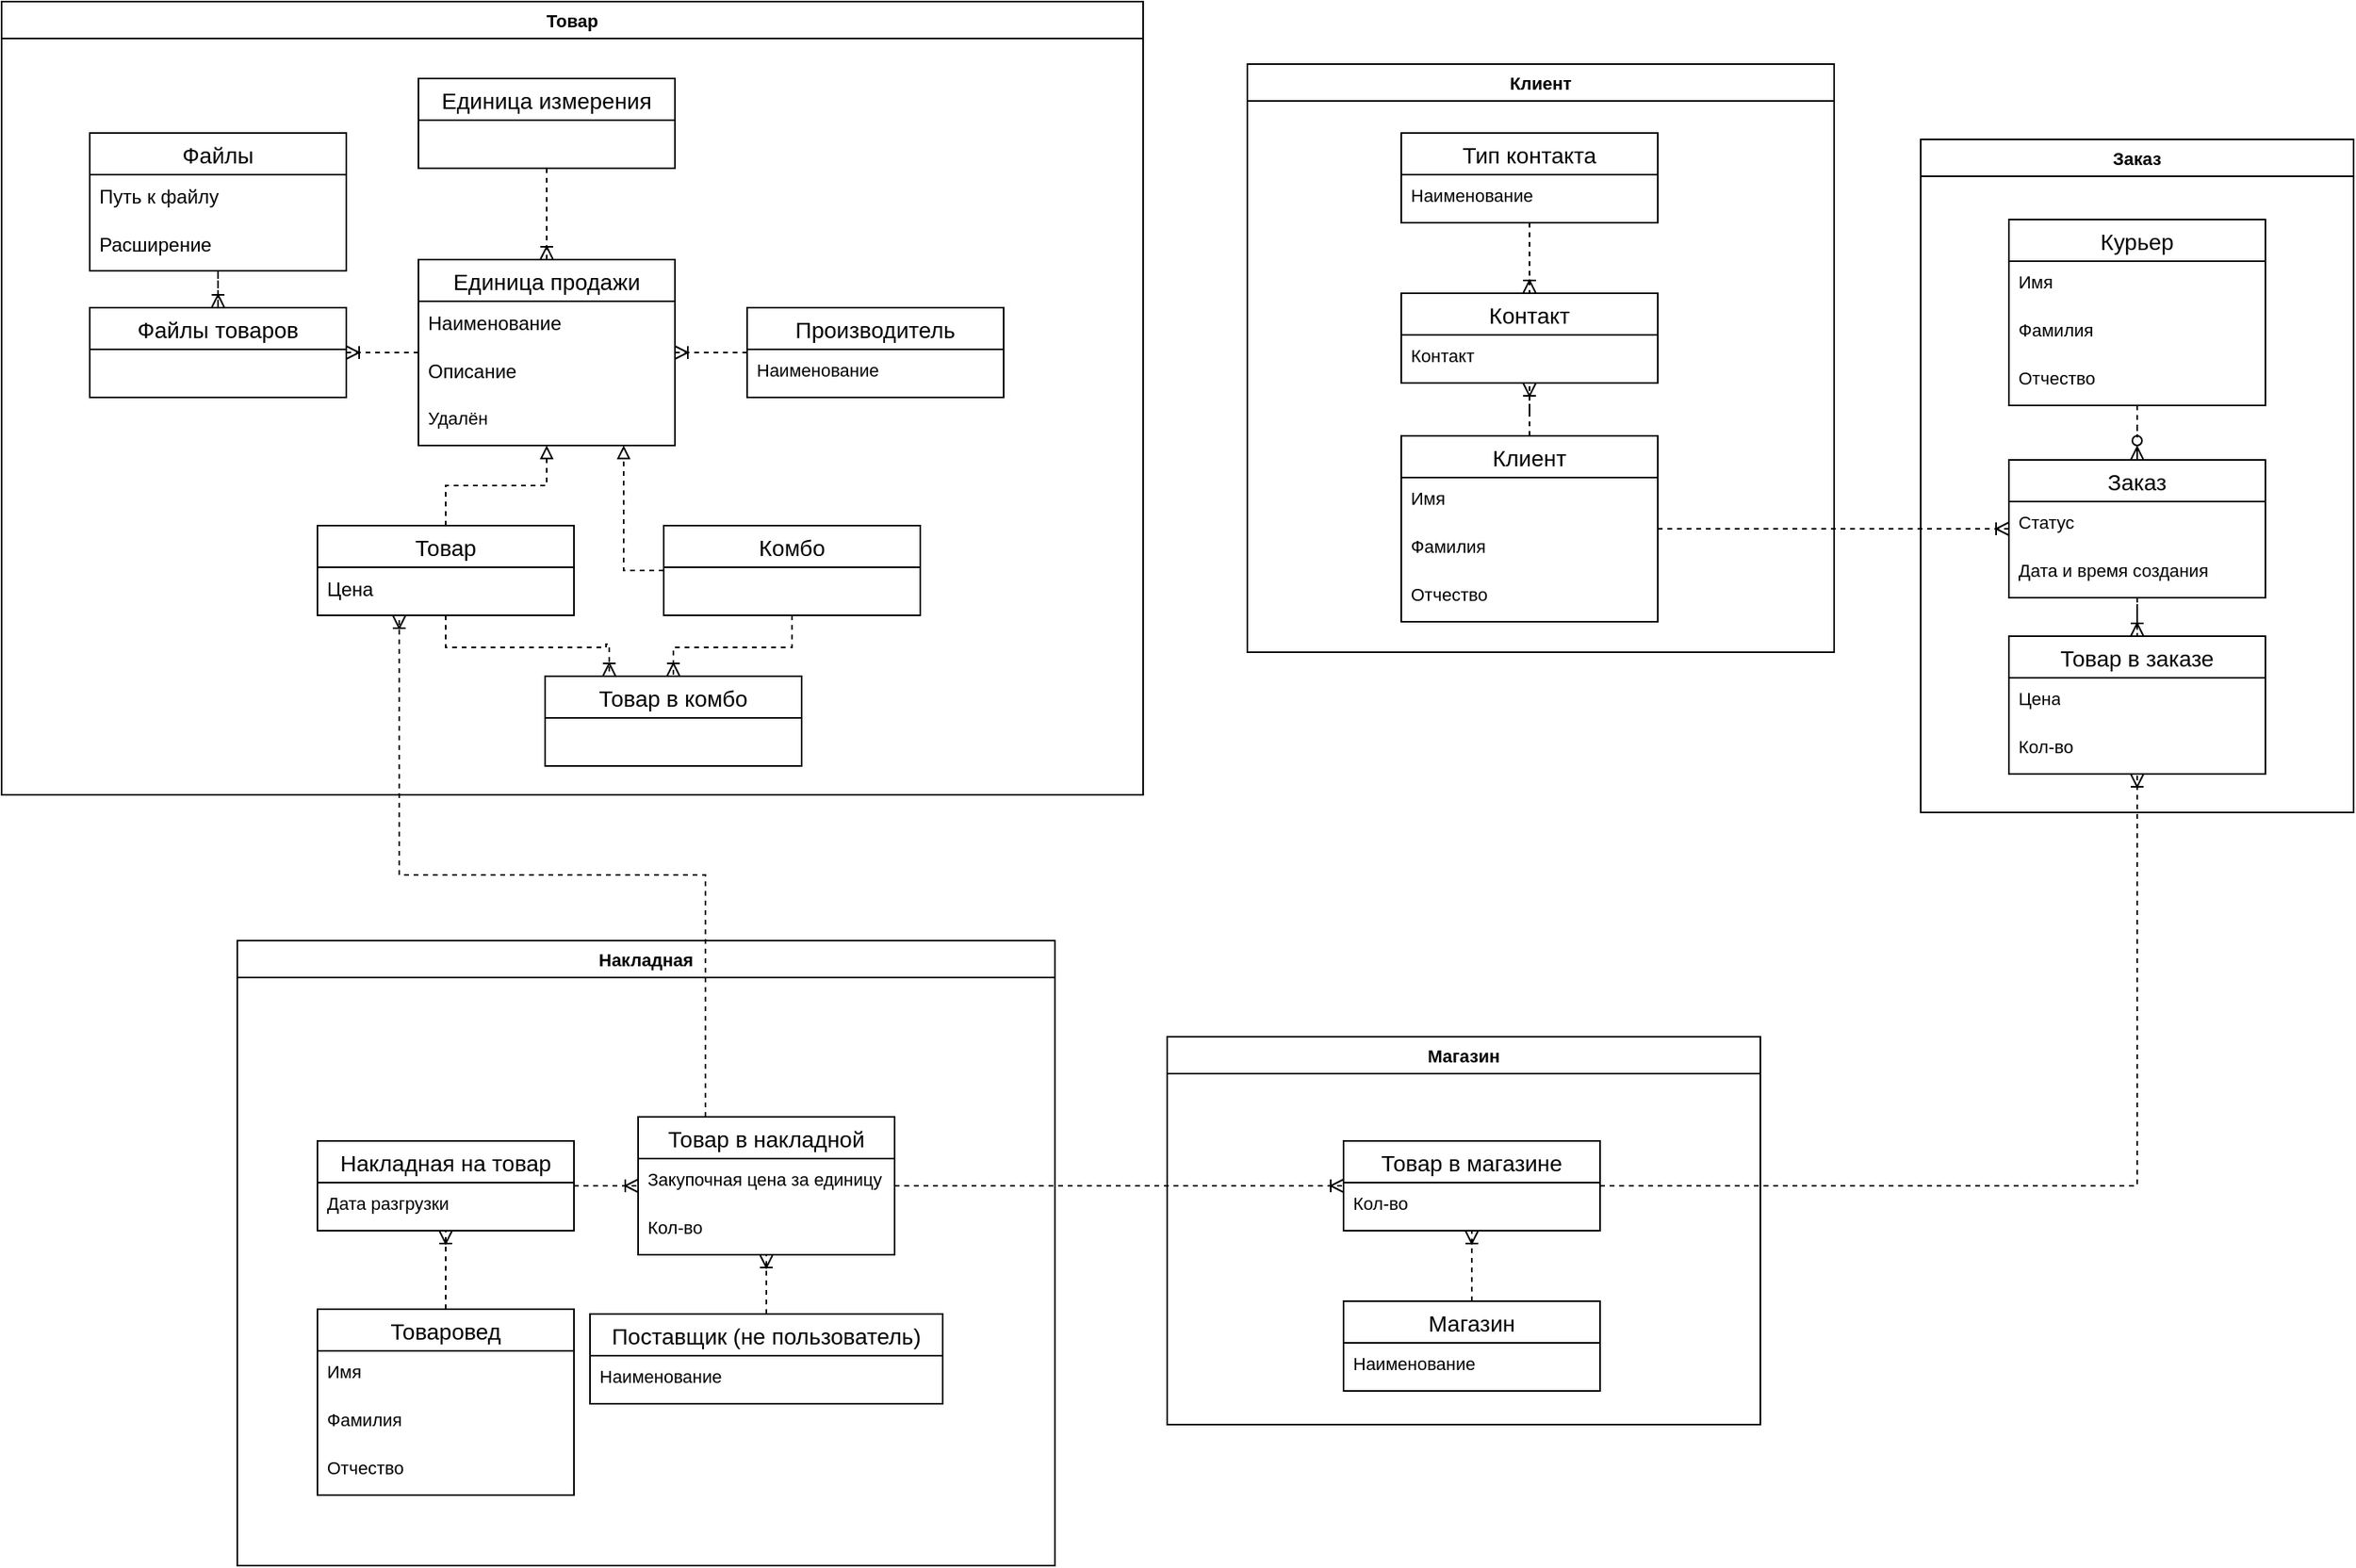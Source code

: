 <mxfile version="24.6.4" type="github">
  <diagram name="Страница — 1" id="W9IkOPkcE-70tv02vc99">
    <mxGraphModel dx="2417" dy="2179" grid="0" gridSize="10" guides="1" tooltips="1" connect="1" arrows="1" fold="1" page="1" pageScale="1" pageWidth="827" pageHeight="1169" math="0" shadow="0">
      <root>
        <mxCell id="0" />
        <mxCell id="1" parent="0" />
        <mxCell id="TIuWhn0yAi8Gs-Zh3u9J-43" style="edgeStyle=orthogonalEdgeStyle;shape=connector;rounded=0;orthogonalLoop=1;jettySize=auto;html=1;dashed=1;strokeColor=default;align=center;verticalAlign=middle;fontFamily=Helvetica;fontSize=11;fontColor=default;labelBackgroundColor=default;endArrow=ERoneToMany;endFill=0;" edge="1" parent="1" source="TIuWhn0yAi8Gs-Zh3u9J-69" target="TIuWhn0yAi8Gs-Zh3u9J-39">
          <mxGeometry relative="1" as="geometry" />
        </mxCell>
        <mxCell id="TIuWhn0yAi8Gs-Zh3u9J-45" style="edgeStyle=orthogonalEdgeStyle;shape=connector;rounded=0;orthogonalLoop=1;jettySize=auto;html=1;dashed=1;strokeColor=default;align=center;verticalAlign=middle;fontFamily=Helvetica;fontSize=11;fontColor=default;labelBackgroundColor=default;endArrow=ERoneToMany;endFill=0;" edge="1" parent="1" source="TIuWhn0yAi8Gs-Zh3u9J-31" target="TIuWhn0yAi8Gs-Zh3u9J-35">
          <mxGeometry relative="1" as="geometry" />
        </mxCell>
        <mxCell id="TIuWhn0yAi8Gs-Zh3u9J-95" style="edgeStyle=orthogonalEdgeStyle;shape=connector;rounded=0;orthogonalLoop=1;jettySize=auto;html=1;dashed=1;strokeColor=default;align=center;verticalAlign=middle;fontFamily=Helvetica;fontSize=11;fontColor=default;labelBackgroundColor=default;endArrow=ERoneToMany;endFill=0;" edge="1" parent="1" source="TIuWhn0yAi8Gs-Zh3u9J-88" target="TIuWhn0yAi8Gs-Zh3u9J-69">
          <mxGeometry relative="1" as="geometry">
            <Array as="points">
              <mxPoint x="510" y="733" />
              <mxPoint x="510" y="733" />
            </Array>
          </mxGeometry>
        </mxCell>
        <mxCell id="TIuWhn0yAi8Gs-Zh3u9J-137" value="Накладная" style="swimlane;whiteSpace=wrap;html=1;fontFamily=Helvetica;fontSize=11;fontColor=default;labelBackgroundColor=default;" vertex="1" parent="1">
          <mxGeometry x="-220" y="580" width="510" height="390" as="geometry" />
        </mxCell>
        <mxCell id="TIuWhn0yAi8Gs-Zh3u9J-94" style="edgeStyle=orthogonalEdgeStyle;shape=connector;rounded=0;orthogonalLoop=1;jettySize=auto;html=1;dashed=1;strokeColor=default;align=center;verticalAlign=middle;fontFamily=Helvetica;fontSize=11;fontColor=default;labelBackgroundColor=default;endArrow=ERoneToMany;endFill=0;" edge="1" parent="TIuWhn0yAi8Gs-Zh3u9J-137" source="TIuWhn0yAi8Gs-Zh3u9J-83" target="TIuWhn0yAi8Gs-Zh3u9J-88">
          <mxGeometry relative="1" as="geometry" />
        </mxCell>
        <mxCell id="TIuWhn0yAi8Gs-Zh3u9J-83" value="Накладная на товар" style="swimlane;fontStyle=0;childLayout=stackLayout;horizontal=1;startSize=26;horizontalStack=0;resizeParent=1;resizeParentMax=0;resizeLast=0;collapsible=1;marginBottom=0;align=center;fontSize=14;fontFamily=Helvetica;fontColor=default;labelBackgroundColor=default;" vertex="1" parent="TIuWhn0yAi8Gs-Zh3u9J-137">
          <mxGeometry x="50" y="125" width="160" height="56" as="geometry" />
        </mxCell>
        <mxCell id="TIuWhn0yAi8Gs-Zh3u9J-87" value="Дата разгрузки" style="text;strokeColor=none;fillColor=none;spacingLeft=4;spacingRight=4;overflow=hidden;rotatable=0;points=[[0,0.5],[1,0.5]];portConstraint=eastwest;fontSize=11;whiteSpace=wrap;html=1;fontFamily=Helvetica;fontColor=default;labelBackgroundColor=default;" vertex="1" parent="TIuWhn0yAi8Gs-Zh3u9J-83">
          <mxGeometry y="26" width="160" height="30" as="geometry" />
        </mxCell>
        <mxCell id="TIuWhn0yAi8Gs-Zh3u9J-88" value="Товар в накладной" style="swimlane;fontStyle=0;childLayout=stackLayout;horizontal=1;startSize=26;horizontalStack=0;resizeParent=1;resizeParentMax=0;resizeLast=0;collapsible=1;marginBottom=0;align=center;fontSize=14;fontFamily=Helvetica;fontColor=default;labelBackgroundColor=default;" vertex="1" parent="TIuWhn0yAi8Gs-Zh3u9J-137">
          <mxGeometry x="250" y="110" width="160" height="86" as="geometry" />
        </mxCell>
        <mxCell id="TIuWhn0yAi8Gs-Zh3u9J-93" value="Закупочная цена за единицу" style="text;strokeColor=none;fillColor=none;spacingLeft=4;spacingRight=4;overflow=hidden;rotatable=0;points=[[0,0.5],[1,0.5]];portConstraint=eastwest;fontSize=11;whiteSpace=wrap;html=1;fontFamily=Helvetica;fontColor=default;labelBackgroundColor=default;" vertex="1" parent="TIuWhn0yAi8Gs-Zh3u9J-88">
          <mxGeometry y="26" width="160" height="30" as="geometry" />
        </mxCell>
        <mxCell id="TIuWhn0yAi8Gs-Zh3u9J-92" value="Кол-во" style="text;strokeColor=none;fillColor=none;spacingLeft=4;spacingRight=4;overflow=hidden;rotatable=0;points=[[0,0.5],[1,0.5]];portConstraint=eastwest;fontSize=11;whiteSpace=wrap;html=1;fontFamily=Helvetica;fontColor=default;labelBackgroundColor=default;" vertex="1" parent="TIuWhn0yAi8Gs-Zh3u9J-88">
          <mxGeometry y="56" width="160" height="30" as="geometry" />
        </mxCell>
        <mxCell id="TIuWhn0yAi8Gs-Zh3u9J-101" style="edgeStyle=orthogonalEdgeStyle;shape=connector;rounded=0;orthogonalLoop=1;jettySize=auto;html=1;dashed=1;strokeColor=default;align=center;verticalAlign=middle;fontFamily=Helvetica;fontSize=11;fontColor=default;labelBackgroundColor=default;endArrow=ERoneToMany;endFill=0;" edge="1" parent="TIuWhn0yAi8Gs-Zh3u9J-137" source="TIuWhn0yAi8Gs-Zh3u9J-97" target="TIuWhn0yAi8Gs-Zh3u9J-88">
          <mxGeometry relative="1" as="geometry" />
        </mxCell>
        <mxCell id="TIuWhn0yAi8Gs-Zh3u9J-97" value="Поставщик (не пользователь)" style="swimlane;fontStyle=0;childLayout=stackLayout;horizontal=1;startSize=26;horizontalStack=0;resizeParent=1;resizeParentMax=0;resizeLast=0;collapsible=1;marginBottom=0;align=center;fontSize=14;fontFamily=Helvetica;fontColor=default;labelBackgroundColor=default;" vertex="1" parent="TIuWhn0yAi8Gs-Zh3u9J-137">
          <mxGeometry x="220" y="233" width="220" height="56" as="geometry" />
        </mxCell>
        <mxCell id="TIuWhn0yAi8Gs-Zh3u9J-102" value="Наименование" style="text;strokeColor=none;fillColor=none;spacingLeft=4;spacingRight=4;overflow=hidden;rotatable=0;points=[[0,0.5],[1,0.5]];portConstraint=eastwest;fontSize=11;whiteSpace=wrap;html=1;fontFamily=Helvetica;fontColor=default;labelBackgroundColor=default;" vertex="1" parent="TIuWhn0yAi8Gs-Zh3u9J-97">
          <mxGeometry y="26" width="220" height="30" as="geometry" />
        </mxCell>
        <mxCell id="TIuWhn0yAi8Gs-Zh3u9J-108" style="edgeStyle=orthogonalEdgeStyle;shape=connector;rounded=0;orthogonalLoop=1;jettySize=auto;html=1;dashed=1;strokeColor=default;align=center;verticalAlign=middle;fontFamily=Helvetica;fontSize=11;fontColor=default;labelBackgroundColor=default;endArrow=ERoneToMany;endFill=0;" edge="1" parent="TIuWhn0yAi8Gs-Zh3u9J-137" source="TIuWhn0yAi8Gs-Zh3u9J-103" target="TIuWhn0yAi8Gs-Zh3u9J-83">
          <mxGeometry relative="1" as="geometry" />
        </mxCell>
        <mxCell id="TIuWhn0yAi8Gs-Zh3u9J-103" value="Товаровед" style="swimlane;fontStyle=0;childLayout=stackLayout;horizontal=1;startSize=26;horizontalStack=0;resizeParent=1;resizeParentMax=0;resizeLast=0;collapsible=1;marginBottom=0;align=center;fontSize=14;fontFamily=Helvetica;fontColor=default;labelBackgroundColor=default;" vertex="1" parent="TIuWhn0yAi8Gs-Zh3u9J-137">
          <mxGeometry x="50" y="230" width="160" height="116" as="geometry" />
        </mxCell>
        <mxCell id="TIuWhn0yAi8Gs-Zh3u9J-120" value="Имя" style="text;strokeColor=none;fillColor=none;spacingLeft=4;spacingRight=4;overflow=hidden;rotatable=0;points=[[0,0.5],[1,0.5]];portConstraint=eastwest;fontSize=11;whiteSpace=wrap;html=1;fontFamily=Helvetica;fontColor=default;labelBackgroundColor=default;" vertex="1" parent="TIuWhn0yAi8Gs-Zh3u9J-103">
          <mxGeometry y="26" width="160" height="30" as="geometry" />
        </mxCell>
        <mxCell id="TIuWhn0yAi8Gs-Zh3u9J-121" value="Фамилия" style="text;strokeColor=none;fillColor=none;spacingLeft=4;spacingRight=4;overflow=hidden;rotatable=0;points=[[0,0.5],[1,0.5]];portConstraint=eastwest;fontSize=11;whiteSpace=wrap;html=1;fontFamily=Helvetica;fontColor=default;labelBackgroundColor=default;" vertex="1" parent="TIuWhn0yAi8Gs-Zh3u9J-103">
          <mxGeometry y="56" width="160" height="30" as="geometry" />
        </mxCell>
        <mxCell id="TIuWhn0yAi8Gs-Zh3u9J-122" value="Отчество" style="text;strokeColor=none;fillColor=none;spacingLeft=4;spacingRight=4;overflow=hidden;rotatable=0;points=[[0,0.5],[1,0.5]];portConstraint=eastwest;fontSize=11;whiteSpace=wrap;html=1;fontFamily=Helvetica;fontColor=default;labelBackgroundColor=default;" vertex="1" parent="TIuWhn0yAi8Gs-Zh3u9J-103">
          <mxGeometry y="86" width="160" height="30" as="geometry" />
        </mxCell>
        <mxCell id="TIuWhn0yAi8Gs-Zh3u9J-138" value="Товар" style="swimlane;whiteSpace=wrap;html=1;fontFamily=Helvetica;fontSize=11;fontColor=default;labelBackgroundColor=default;" vertex="1" parent="1">
          <mxGeometry x="-367" y="-6" width="712" height="495" as="geometry" />
        </mxCell>
        <mxCell id="TIuWhn0yAi8Gs-Zh3u9J-19" style="edgeStyle=orthogonalEdgeStyle;shape=connector;rounded=0;orthogonalLoop=1;jettySize=auto;html=1;dashed=1;strokeColor=default;align=center;verticalAlign=middle;fontFamily=Helvetica;fontSize=11;fontColor=default;labelBackgroundColor=default;endArrow=ERoneToMany;endFill=0;" edge="1" parent="TIuWhn0yAi8Gs-Zh3u9J-138" source="TIuWhn0yAi8Gs-Zh3u9J-1" target="TIuWhn0yAi8Gs-Zh3u9J-13">
          <mxGeometry relative="1" as="geometry" />
        </mxCell>
        <mxCell id="TIuWhn0yAi8Gs-Zh3u9J-1" value="Единица продажи" style="swimlane;fontStyle=0;childLayout=stackLayout;horizontal=1;startSize=26;horizontalStack=0;resizeParent=1;resizeParentMax=0;resizeLast=0;collapsible=1;marginBottom=0;align=center;fontSize=14;" vertex="1" parent="TIuWhn0yAi8Gs-Zh3u9J-138">
          <mxGeometry x="260" y="161" width="160" height="116" as="geometry" />
        </mxCell>
        <mxCell id="TIuWhn0yAi8Gs-Zh3u9J-5" value="Наименование" style="text;strokeColor=none;fillColor=none;spacingLeft=4;spacingRight=4;overflow=hidden;rotatable=0;points=[[0,0.5],[1,0.5]];portConstraint=eastwest;fontSize=12;whiteSpace=wrap;html=1;" vertex="1" parent="TIuWhn0yAi8Gs-Zh3u9J-1">
          <mxGeometry y="26" width="160" height="30" as="geometry" />
        </mxCell>
        <mxCell id="TIuWhn0yAi8Gs-Zh3u9J-6" value="Описание" style="text;strokeColor=none;fillColor=none;spacingLeft=4;spacingRight=4;overflow=hidden;rotatable=0;points=[[0,0.5],[1,0.5]];portConstraint=eastwest;fontSize=12;whiteSpace=wrap;html=1;" vertex="1" parent="TIuWhn0yAi8Gs-Zh3u9J-1">
          <mxGeometry y="56" width="160" height="30" as="geometry" />
        </mxCell>
        <mxCell id="TIuWhn0yAi8Gs-Zh3u9J-20" value="Удалён" style="text;strokeColor=none;fillColor=none;spacingLeft=4;spacingRight=4;overflow=hidden;rotatable=0;points=[[0,0.5],[1,0.5]];portConstraint=eastwest;fontSize=11;whiteSpace=wrap;html=1;fontFamily=Helvetica;fontColor=default;labelBackgroundColor=default;" vertex="1" parent="TIuWhn0yAi8Gs-Zh3u9J-1">
          <mxGeometry y="86" width="160" height="30" as="geometry" />
        </mxCell>
        <mxCell id="TIuWhn0yAi8Gs-Zh3u9J-18" style="edgeStyle=orthogonalEdgeStyle;rounded=0;orthogonalLoop=1;jettySize=auto;html=1;endArrow=ERoneToMany;endFill=0;dashed=1;" edge="1" parent="TIuWhn0yAi8Gs-Zh3u9J-138" source="TIuWhn0yAi8Gs-Zh3u9J-8" target="TIuWhn0yAi8Gs-Zh3u9J-13">
          <mxGeometry relative="1" as="geometry" />
        </mxCell>
        <mxCell id="TIuWhn0yAi8Gs-Zh3u9J-8" value="Файлы" style="swimlane;fontStyle=0;childLayout=stackLayout;horizontal=1;startSize=26;horizontalStack=0;resizeParent=1;resizeParentMax=0;resizeLast=0;collapsible=1;marginBottom=0;align=center;fontSize=14;" vertex="1" parent="TIuWhn0yAi8Gs-Zh3u9J-138">
          <mxGeometry x="55" y="82" width="160" height="86" as="geometry" />
        </mxCell>
        <mxCell id="TIuWhn0yAi8Gs-Zh3u9J-12" value="Путь к файлу" style="text;strokeColor=none;fillColor=none;spacingLeft=4;spacingRight=4;overflow=hidden;rotatable=0;points=[[0,0.5],[1,0.5]];portConstraint=eastwest;fontSize=12;whiteSpace=wrap;html=1;" vertex="1" parent="TIuWhn0yAi8Gs-Zh3u9J-8">
          <mxGeometry y="26" width="160" height="30" as="geometry" />
        </mxCell>
        <mxCell id="TIuWhn0yAi8Gs-Zh3u9J-17" value="Расширение" style="text;strokeColor=none;fillColor=none;spacingLeft=4;spacingRight=4;overflow=hidden;rotatable=0;points=[[0,0.5],[1,0.5]];portConstraint=eastwest;fontSize=12;whiteSpace=wrap;html=1;" vertex="1" parent="TIuWhn0yAi8Gs-Zh3u9J-8">
          <mxGeometry y="56" width="160" height="30" as="geometry" />
        </mxCell>
        <mxCell id="TIuWhn0yAi8Gs-Zh3u9J-13" value="Файлы товаров" style="swimlane;fontStyle=0;childLayout=stackLayout;horizontal=1;startSize=26;horizontalStack=0;resizeParent=1;resizeParentMax=0;resizeLast=0;collapsible=1;marginBottom=0;align=center;fontSize=14;" vertex="1" parent="TIuWhn0yAi8Gs-Zh3u9J-138">
          <mxGeometry x="55" y="191" width="160" height="56" as="geometry" />
        </mxCell>
        <mxCell id="TIuWhn0yAi8Gs-Zh3u9J-170" style="edgeStyle=orthogonalEdgeStyle;shape=connector;rounded=0;orthogonalLoop=1;jettySize=auto;html=1;dashed=1;strokeColor=default;align=center;verticalAlign=middle;fontFamily=Helvetica;fontSize=11;fontColor=default;labelBackgroundColor=default;endArrow=ERoneToMany;endFill=0;" edge="1" parent="TIuWhn0yAi8Gs-Zh3u9J-138" source="TIuWhn0yAi8Gs-Zh3u9J-21" target="TIuWhn0yAi8Gs-Zh3u9J-1">
          <mxGeometry relative="1" as="geometry" />
        </mxCell>
        <mxCell id="TIuWhn0yAi8Gs-Zh3u9J-21" value="Производитель" style="swimlane;fontStyle=0;childLayout=stackLayout;horizontal=1;startSize=26;horizontalStack=0;resizeParent=1;resizeParentMax=0;resizeLast=0;collapsible=1;marginBottom=0;align=center;fontSize=14;fontFamily=Helvetica;fontColor=default;labelBackgroundColor=default;" vertex="1" parent="TIuWhn0yAi8Gs-Zh3u9J-138">
          <mxGeometry x="465" y="191" width="160" height="56" as="geometry" />
        </mxCell>
        <mxCell id="TIuWhn0yAi8Gs-Zh3u9J-26" value="Наименование" style="text;strokeColor=none;fillColor=none;spacingLeft=4;spacingRight=4;overflow=hidden;rotatable=0;points=[[0,0.5],[1,0.5]];portConstraint=eastwest;fontSize=11;whiteSpace=wrap;html=1;fontFamily=Helvetica;fontColor=default;labelBackgroundColor=default;" vertex="1" parent="TIuWhn0yAi8Gs-Zh3u9J-21">
          <mxGeometry y="26" width="160" height="30" as="geometry" />
        </mxCell>
        <mxCell id="TIuWhn0yAi8Gs-Zh3u9J-148" style="edgeStyle=orthogonalEdgeStyle;shape=connector;rounded=0;orthogonalLoop=1;jettySize=auto;html=1;dashed=1;strokeColor=default;align=center;verticalAlign=middle;fontFamily=Helvetica;fontSize=11;fontColor=default;labelBackgroundColor=default;endArrow=ERoneToMany;endFill=0;" edge="1" parent="TIuWhn0yAi8Gs-Zh3u9J-138" source="TIuWhn0yAi8Gs-Zh3u9J-144" target="TIuWhn0yAi8Gs-Zh3u9J-1">
          <mxGeometry relative="1" as="geometry" />
        </mxCell>
        <mxCell id="TIuWhn0yAi8Gs-Zh3u9J-144" value="Единица измерения" style="swimlane;fontStyle=0;childLayout=stackLayout;horizontal=1;startSize=26;horizontalStack=0;resizeParent=1;resizeParentMax=0;resizeLast=0;collapsible=1;marginBottom=0;align=center;fontSize=14;fontFamily=Helvetica;fontColor=default;labelBackgroundColor=default;" vertex="1" parent="TIuWhn0yAi8Gs-Zh3u9J-138">
          <mxGeometry x="260" y="48" width="160" height="56" as="geometry" />
        </mxCell>
        <mxCell id="TIuWhn0yAi8Gs-Zh3u9J-164" style="edgeStyle=orthogonalEdgeStyle;shape=connector;rounded=0;orthogonalLoop=1;jettySize=auto;html=1;dashed=1;strokeColor=default;align=center;verticalAlign=middle;fontFamily=Helvetica;fontSize=11;fontColor=default;labelBackgroundColor=default;endArrow=block;endFill=0;" edge="1" parent="TIuWhn0yAi8Gs-Zh3u9J-138" source="TIuWhn0yAi8Gs-Zh3u9J-150" target="TIuWhn0yAi8Gs-Zh3u9J-1">
          <mxGeometry relative="1" as="geometry">
            <Array as="points">
              <mxPoint x="538" y="355" />
              <mxPoint x="388" y="355" />
            </Array>
          </mxGeometry>
        </mxCell>
        <mxCell id="TIuWhn0yAi8Gs-Zh3u9J-173" style="edgeStyle=orthogonalEdgeStyle;shape=connector;rounded=0;orthogonalLoop=1;jettySize=auto;html=1;dashed=1;strokeColor=default;align=center;verticalAlign=middle;fontFamily=Helvetica;fontSize=11;fontColor=default;labelBackgroundColor=default;endArrow=ERoneToMany;endFill=0;" edge="1" parent="TIuWhn0yAi8Gs-Zh3u9J-138" source="TIuWhn0yAi8Gs-Zh3u9J-150" target="TIuWhn0yAi8Gs-Zh3u9J-166">
          <mxGeometry relative="1" as="geometry" />
        </mxCell>
        <mxCell id="TIuWhn0yAi8Gs-Zh3u9J-150" value="Комбо" style="swimlane;fontStyle=0;childLayout=stackLayout;horizontal=1;startSize=26;horizontalStack=0;resizeParent=1;resizeParentMax=0;resizeLast=0;collapsible=1;marginBottom=0;align=center;fontSize=14;fontFamily=Helvetica;fontColor=default;labelBackgroundColor=default;" vertex="1" parent="TIuWhn0yAi8Gs-Zh3u9J-138">
          <mxGeometry x="413" y="327" width="160" height="56" as="geometry" />
        </mxCell>
        <mxCell id="TIuWhn0yAi8Gs-Zh3u9J-163" style="edgeStyle=orthogonalEdgeStyle;shape=connector;rounded=0;orthogonalLoop=1;jettySize=auto;html=1;dashed=1;strokeColor=default;align=center;verticalAlign=middle;fontFamily=Helvetica;fontSize=11;fontColor=default;labelBackgroundColor=default;endArrow=block;endFill=0;" edge="1" parent="TIuWhn0yAi8Gs-Zh3u9J-138" source="TIuWhn0yAi8Gs-Zh3u9J-158" target="TIuWhn0yAi8Gs-Zh3u9J-1">
          <mxGeometry relative="1" as="geometry" />
        </mxCell>
        <mxCell id="TIuWhn0yAi8Gs-Zh3u9J-172" style="edgeStyle=orthogonalEdgeStyle;shape=connector;rounded=0;orthogonalLoop=1;jettySize=auto;html=1;entryX=0.25;entryY=0;entryDx=0;entryDy=0;dashed=1;strokeColor=default;align=center;verticalAlign=middle;fontFamily=Helvetica;fontSize=11;fontColor=default;labelBackgroundColor=default;endArrow=ERoneToMany;endFill=0;" edge="1" parent="TIuWhn0yAi8Gs-Zh3u9J-138" source="TIuWhn0yAi8Gs-Zh3u9J-158" target="TIuWhn0yAi8Gs-Zh3u9J-166">
          <mxGeometry relative="1" as="geometry" />
        </mxCell>
        <mxCell id="TIuWhn0yAi8Gs-Zh3u9J-158" value="Товар" style="swimlane;fontStyle=0;childLayout=stackLayout;horizontal=1;startSize=26;horizontalStack=0;resizeParent=1;resizeParentMax=0;resizeLast=0;collapsible=1;marginBottom=0;align=center;fontSize=14;fontFamily=Helvetica;fontColor=default;labelBackgroundColor=default;" vertex="1" parent="TIuWhn0yAi8Gs-Zh3u9J-138">
          <mxGeometry x="197" y="327" width="160" height="56" as="geometry" />
        </mxCell>
        <mxCell id="TIuWhn0yAi8Gs-Zh3u9J-7" value="Цена" style="text;strokeColor=none;fillColor=none;spacingLeft=4;spacingRight=4;overflow=hidden;rotatable=0;points=[[0,0.5],[1,0.5]];portConstraint=eastwest;fontSize=12;whiteSpace=wrap;html=1;" vertex="1" parent="TIuWhn0yAi8Gs-Zh3u9J-158">
          <mxGeometry y="26" width="160" height="30" as="geometry" />
        </mxCell>
        <mxCell id="TIuWhn0yAi8Gs-Zh3u9J-166" value="Товар в комбо" style="swimlane;fontStyle=0;childLayout=stackLayout;horizontal=1;startSize=26;horizontalStack=0;resizeParent=1;resizeParentMax=0;resizeLast=0;collapsible=1;marginBottom=0;align=center;fontSize=14;fontFamily=Helvetica;fontColor=default;labelBackgroundColor=default;" vertex="1" parent="TIuWhn0yAi8Gs-Zh3u9J-138">
          <mxGeometry x="339" y="421" width="160" height="56" as="geometry" />
        </mxCell>
        <mxCell id="TIuWhn0yAi8Gs-Zh3u9J-139" value="Магазин" style="swimlane;whiteSpace=wrap;html=1;fontFamily=Helvetica;fontSize=11;fontColor=default;labelBackgroundColor=default;" vertex="1" parent="1">
          <mxGeometry x="360" y="640" width="370" height="242" as="geometry" />
        </mxCell>
        <mxCell id="TIuWhn0yAi8Gs-Zh3u9J-75" style="edgeStyle=orthogonalEdgeStyle;shape=connector;rounded=0;orthogonalLoop=1;jettySize=auto;html=1;dashed=1;strokeColor=default;align=center;verticalAlign=middle;fontFamily=Helvetica;fontSize=11;fontColor=default;labelBackgroundColor=default;endArrow=ERoneToMany;endFill=0;" edge="1" parent="TIuWhn0yAi8Gs-Zh3u9J-139" source="TIuWhn0yAi8Gs-Zh3u9J-59" target="TIuWhn0yAi8Gs-Zh3u9J-69">
          <mxGeometry relative="1" as="geometry" />
        </mxCell>
        <mxCell id="TIuWhn0yAi8Gs-Zh3u9J-59" value="Магазин" style="swimlane;fontStyle=0;childLayout=stackLayout;horizontal=1;startSize=26;horizontalStack=0;resizeParent=1;resizeParentMax=0;resizeLast=0;collapsible=1;marginBottom=0;align=center;fontSize=14;fontFamily=Helvetica;fontColor=default;labelBackgroundColor=default;" vertex="1" parent="TIuWhn0yAi8Gs-Zh3u9J-139">
          <mxGeometry x="110" y="165" width="160" height="56" as="geometry" />
        </mxCell>
        <mxCell id="TIuWhn0yAi8Gs-Zh3u9J-109" value="Наименование" style="text;strokeColor=none;fillColor=none;spacingLeft=4;spacingRight=4;overflow=hidden;rotatable=0;points=[[0,0.5],[1,0.5]];portConstraint=eastwest;fontSize=11;whiteSpace=wrap;html=1;fontFamily=Helvetica;fontColor=default;labelBackgroundColor=default;" vertex="1" parent="TIuWhn0yAi8Gs-Zh3u9J-59">
          <mxGeometry y="26" width="160" height="30" as="geometry" />
        </mxCell>
        <mxCell id="TIuWhn0yAi8Gs-Zh3u9J-69" value="Товар в магазине" style="swimlane;fontStyle=0;childLayout=stackLayout;horizontal=1;startSize=26;horizontalStack=0;resizeParent=1;resizeParentMax=0;resizeLast=0;collapsible=1;marginBottom=0;align=center;fontSize=14;fontFamily=Helvetica;fontColor=default;labelBackgroundColor=default;" vertex="1" parent="TIuWhn0yAi8Gs-Zh3u9J-139">
          <mxGeometry x="110" y="65" width="160" height="56" as="geometry" />
        </mxCell>
        <mxCell id="TIuWhn0yAi8Gs-Zh3u9J-74" value="Кол-во" style="text;strokeColor=none;fillColor=none;spacingLeft=4;spacingRight=4;overflow=hidden;rotatable=0;points=[[0,0.5],[1,0.5]];portConstraint=eastwest;fontSize=11;whiteSpace=wrap;html=1;fontFamily=Helvetica;fontColor=default;labelBackgroundColor=default;" vertex="1" parent="TIuWhn0yAi8Gs-Zh3u9J-69">
          <mxGeometry y="26" width="160" height="30" as="geometry" />
        </mxCell>
        <mxCell id="TIuWhn0yAi8Gs-Zh3u9J-140" value="Заказ" style="swimlane;whiteSpace=wrap;html=1;fontFamily=Helvetica;fontSize=11;fontColor=default;labelBackgroundColor=default;" vertex="1" parent="1">
          <mxGeometry x="830" y="80" width="270" height="420" as="geometry" />
        </mxCell>
        <mxCell id="TIuWhn0yAi8Gs-Zh3u9J-44" style="edgeStyle=orthogonalEdgeStyle;shape=connector;rounded=0;orthogonalLoop=1;jettySize=auto;html=1;dashed=1;strokeColor=default;align=center;verticalAlign=middle;fontFamily=Helvetica;fontSize=11;fontColor=default;labelBackgroundColor=default;endArrow=ERoneToMany;endFill=0;" edge="1" parent="TIuWhn0yAi8Gs-Zh3u9J-140" source="TIuWhn0yAi8Gs-Zh3u9J-35" target="TIuWhn0yAi8Gs-Zh3u9J-39">
          <mxGeometry relative="1" as="geometry" />
        </mxCell>
        <mxCell id="TIuWhn0yAi8Gs-Zh3u9J-35" value="Заказ" style="swimlane;fontStyle=0;childLayout=stackLayout;horizontal=1;startSize=26;horizontalStack=0;resizeParent=1;resizeParentMax=0;resizeLast=0;collapsible=1;marginBottom=0;align=center;fontSize=14;fontFamily=Helvetica;fontColor=default;labelBackgroundColor=default;" vertex="1" parent="TIuWhn0yAi8Gs-Zh3u9J-140">
          <mxGeometry x="55" y="200" width="160" height="86" as="geometry" />
        </mxCell>
        <mxCell id="TIuWhn0yAi8Gs-Zh3u9J-129" value="Статус" style="text;strokeColor=none;fillColor=none;spacingLeft=4;spacingRight=4;overflow=hidden;rotatable=0;points=[[0,0.5],[1,0.5]];portConstraint=eastwest;fontSize=11;whiteSpace=wrap;html=1;fontFamily=Helvetica;fontColor=default;labelBackgroundColor=default;" vertex="1" parent="TIuWhn0yAi8Gs-Zh3u9J-35">
          <mxGeometry y="26" width="160" height="30" as="geometry" />
        </mxCell>
        <mxCell id="TIuWhn0yAi8Gs-Zh3u9J-128" value="Дата и время создания" style="text;strokeColor=none;fillColor=none;spacingLeft=4;spacingRight=4;overflow=hidden;rotatable=0;points=[[0,0.5],[1,0.5]];portConstraint=eastwest;fontSize=11;whiteSpace=wrap;html=1;fontFamily=Helvetica;fontColor=default;labelBackgroundColor=default;" vertex="1" parent="TIuWhn0yAi8Gs-Zh3u9J-35">
          <mxGeometry y="56" width="160" height="30" as="geometry" />
        </mxCell>
        <mxCell id="TIuWhn0yAi8Gs-Zh3u9J-39" value="Товар в заказе" style="swimlane;fontStyle=0;childLayout=stackLayout;horizontal=1;startSize=26;horizontalStack=0;resizeParent=1;resizeParentMax=0;resizeLast=0;collapsible=1;marginBottom=0;align=center;fontSize=14;fontFamily=Helvetica;fontColor=default;labelBackgroundColor=default;" vertex="1" parent="TIuWhn0yAi8Gs-Zh3u9J-140">
          <mxGeometry x="55" y="310" width="160" height="86" as="geometry" />
        </mxCell>
        <mxCell id="TIuWhn0yAi8Gs-Zh3u9J-81" value="Цена" style="text;strokeColor=none;fillColor=none;spacingLeft=4;spacingRight=4;overflow=hidden;rotatable=0;points=[[0,0.5],[1,0.5]];portConstraint=eastwest;fontSize=11;whiteSpace=wrap;html=1;fontFamily=Helvetica;fontColor=default;labelBackgroundColor=default;" vertex="1" parent="TIuWhn0yAi8Gs-Zh3u9J-39">
          <mxGeometry y="26" width="160" height="30" as="geometry" />
        </mxCell>
        <mxCell id="TIuWhn0yAi8Gs-Zh3u9J-82" value="Кол-во" style="text;strokeColor=none;fillColor=none;spacingLeft=4;spacingRight=4;overflow=hidden;rotatable=0;points=[[0,0.5],[1,0.5]];portConstraint=eastwest;fontSize=11;whiteSpace=wrap;html=1;fontFamily=Helvetica;fontColor=default;labelBackgroundColor=default;" vertex="1" parent="TIuWhn0yAi8Gs-Zh3u9J-39">
          <mxGeometry y="56" width="160" height="30" as="geometry" />
        </mxCell>
        <mxCell id="TIuWhn0yAi8Gs-Zh3u9J-110" value="Курьер" style="swimlane;fontStyle=0;childLayout=stackLayout;horizontal=1;startSize=26;horizontalStack=0;resizeParent=1;resizeParentMax=0;resizeLast=0;collapsible=1;marginBottom=0;align=center;fontSize=14;fontFamily=Helvetica;fontColor=default;labelBackgroundColor=default;" vertex="1" parent="TIuWhn0yAi8Gs-Zh3u9J-140">
          <mxGeometry x="55" y="50" width="160" height="116" as="geometry" />
        </mxCell>
        <mxCell id="TIuWhn0yAi8Gs-Zh3u9J-114" value="Имя" style="text;strokeColor=none;fillColor=none;spacingLeft=4;spacingRight=4;overflow=hidden;rotatable=0;points=[[0,0.5],[1,0.5]];portConstraint=eastwest;fontSize=11;whiteSpace=wrap;html=1;fontFamily=Helvetica;fontColor=default;labelBackgroundColor=default;" vertex="1" parent="TIuWhn0yAi8Gs-Zh3u9J-110">
          <mxGeometry y="26" width="160" height="30" as="geometry" />
        </mxCell>
        <mxCell id="TIuWhn0yAi8Gs-Zh3u9J-115" value="Фамилия" style="text;strokeColor=none;fillColor=none;spacingLeft=4;spacingRight=4;overflow=hidden;rotatable=0;points=[[0,0.5],[1,0.5]];portConstraint=eastwest;fontSize=11;whiteSpace=wrap;html=1;fontFamily=Helvetica;fontColor=default;labelBackgroundColor=default;" vertex="1" parent="TIuWhn0yAi8Gs-Zh3u9J-110">
          <mxGeometry y="56" width="160" height="30" as="geometry" />
        </mxCell>
        <mxCell id="TIuWhn0yAi8Gs-Zh3u9J-116" value="Отчество" style="text;strokeColor=none;fillColor=none;spacingLeft=4;spacingRight=4;overflow=hidden;rotatable=0;points=[[0,0.5],[1,0.5]];portConstraint=eastwest;fontSize=11;whiteSpace=wrap;html=1;fontFamily=Helvetica;fontColor=default;labelBackgroundColor=default;" vertex="1" parent="TIuWhn0yAi8Gs-Zh3u9J-110">
          <mxGeometry y="86" width="160" height="30" as="geometry" />
        </mxCell>
        <mxCell id="TIuWhn0yAi8Gs-Zh3u9J-127" style="edgeStyle=orthogonalEdgeStyle;shape=connector;rounded=0;orthogonalLoop=1;jettySize=auto;html=1;dashed=1;strokeColor=default;align=center;verticalAlign=middle;fontFamily=Helvetica;fontSize=11;fontColor=default;labelBackgroundColor=default;endArrow=ERzeroToMany;endFill=0;" edge="1" parent="TIuWhn0yAi8Gs-Zh3u9J-140" source="TIuWhn0yAi8Gs-Zh3u9J-110" target="TIuWhn0yAi8Gs-Zh3u9J-35">
          <mxGeometry relative="1" as="geometry" />
        </mxCell>
        <mxCell id="TIuWhn0yAi8Gs-Zh3u9J-143" value="Клиент" style="swimlane;whiteSpace=wrap;html=1;fontFamily=Helvetica;fontSize=11;fontColor=default;labelBackgroundColor=default;" vertex="1" parent="1">
          <mxGeometry x="410" y="33" width="366" height="367" as="geometry" />
        </mxCell>
        <mxCell id="TIuWhn0yAi8Gs-Zh3u9J-58" style="edgeStyle=orthogonalEdgeStyle;shape=connector;rounded=0;orthogonalLoop=1;jettySize=auto;html=1;dashed=1;strokeColor=default;align=center;verticalAlign=middle;fontFamily=Helvetica;fontSize=11;fontColor=default;labelBackgroundColor=default;endArrow=ERoneToMany;endFill=0;" edge="1" parent="TIuWhn0yAi8Gs-Zh3u9J-143" source="TIuWhn0yAi8Gs-Zh3u9J-31" target="TIuWhn0yAi8Gs-Zh3u9J-46">
          <mxGeometry relative="1" as="geometry" />
        </mxCell>
        <mxCell id="TIuWhn0yAi8Gs-Zh3u9J-31" value="Клиент" style="swimlane;fontStyle=0;childLayout=stackLayout;horizontal=1;startSize=26;horizontalStack=0;resizeParent=1;resizeParentMax=0;resizeLast=0;collapsible=1;marginBottom=0;align=center;fontSize=14;fontFamily=Helvetica;fontColor=default;labelBackgroundColor=default;" vertex="1" parent="TIuWhn0yAi8Gs-Zh3u9J-143">
          <mxGeometry x="96" y="232" width="160" height="116" as="geometry" />
        </mxCell>
        <mxCell id="TIuWhn0yAi8Gs-Zh3u9J-123" value="Имя" style="text;strokeColor=none;fillColor=none;spacingLeft=4;spacingRight=4;overflow=hidden;rotatable=0;points=[[0,0.5],[1,0.5]];portConstraint=eastwest;fontSize=11;whiteSpace=wrap;html=1;fontFamily=Helvetica;fontColor=default;labelBackgroundColor=default;" vertex="1" parent="TIuWhn0yAi8Gs-Zh3u9J-31">
          <mxGeometry y="26" width="160" height="30" as="geometry" />
        </mxCell>
        <mxCell id="TIuWhn0yAi8Gs-Zh3u9J-124" value="Фамилия" style="text;strokeColor=none;fillColor=none;spacingLeft=4;spacingRight=4;overflow=hidden;rotatable=0;points=[[0,0.5],[1,0.5]];portConstraint=eastwest;fontSize=11;whiteSpace=wrap;html=1;fontFamily=Helvetica;fontColor=default;labelBackgroundColor=default;" vertex="1" parent="TIuWhn0yAi8Gs-Zh3u9J-31">
          <mxGeometry y="56" width="160" height="30" as="geometry" />
        </mxCell>
        <mxCell id="TIuWhn0yAi8Gs-Zh3u9J-125" value="Отчество" style="text;strokeColor=none;fillColor=none;spacingLeft=4;spacingRight=4;overflow=hidden;rotatable=0;points=[[0,0.5],[1,0.5]];portConstraint=eastwest;fontSize=11;whiteSpace=wrap;html=1;fontFamily=Helvetica;fontColor=default;labelBackgroundColor=default;" vertex="1" parent="TIuWhn0yAi8Gs-Zh3u9J-31">
          <mxGeometry y="86" width="160" height="30" as="geometry" />
        </mxCell>
        <mxCell id="TIuWhn0yAi8Gs-Zh3u9J-46" value="Контакт" style="swimlane;fontStyle=0;childLayout=stackLayout;horizontal=1;startSize=26;horizontalStack=0;resizeParent=1;resizeParentMax=0;resizeLast=0;collapsible=1;marginBottom=0;align=center;fontSize=14;fontFamily=Helvetica;fontColor=default;labelBackgroundColor=default;" vertex="1" parent="TIuWhn0yAi8Gs-Zh3u9J-143">
          <mxGeometry x="96" y="143" width="160" height="56" as="geometry" />
        </mxCell>
        <mxCell id="TIuWhn0yAi8Gs-Zh3u9J-56" value="Контакт" style="text;strokeColor=none;fillColor=none;spacingLeft=4;spacingRight=4;overflow=hidden;rotatable=0;points=[[0,0.5],[1,0.5]];portConstraint=eastwest;fontSize=11;whiteSpace=wrap;html=1;fontFamily=Helvetica;fontColor=default;labelBackgroundColor=default;" vertex="1" parent="TIuWhn0yAi8Gs-Zh3u9J-46">
          <mxGeometry y="26" width="160" height="30" as="geometry" />
        </mxCell>
        <mxCell id="TIuWhn0yAi8Gs-Zh3u9J-55" style="edgeStyle=orthogonalEdgeStyle;shape=connector;rounded=0;orthogonalLoop=1;jettySize=auto;html=1;dashed=1;strokeColor=default;align=center;verticalAlign=middle;fontFamily=Helvetica;fontSize=11;fontColor=default;labelBackgroundColor=default;endArrow=ERoneToMany;endFill=0;" edge="1" parent="TIuWhn0yAi8Gs-Zh3u9J-143" source="TIuWhn0yAi8Gs-Zh3u9J-50" target="TIuWhn0yAi8Gs-Zh3u9J-46">
          <mxGeometry relative="1" as="geometry" />
        </mxCell>
        <mxCell id="TIuWhn0yAi8Gs-Zh3u9J-50" value="Тип контакта" style="swimlane;fontStyle=0;childLayout=stackLayout;horizontal=1;startSize=26;horizontalStack=0;resizeParent=1;resizeParentMax=0;resizeLast=0;collapsible=1;marginBottom=0;align=center;fontSize=14;fontFamily=Helvetica;fontColor=default;labelBackgroundColor=default;" vertex="1" parent="TIuWhn0yAi8Gs-Zh3u9J-143">
          <mxGeometry x="96" y="43" width="160" height="56" as="geometry" />
        </mxCell>
        <mxCell id="TIuWhn0yAi8Gs-Zh3u9J-54" value="Наименование" style="text;strokeColor=none;fillColor=none;spacingLeft=4;spacingRight=4;overflow=hidden;rotatable=0;points=[[0,0.5],[1,0.5]];portConstraint=eastwest;fontSize=11;whiteSpace=wrap;html=1;fontFamily=Helvetica;fontColor=default;labelBackgroundColor=default;" vertex="1" parent="TIuWhn0yAi8Gs-Zh3u9J-50">
          <mxGeometry y="26" width="160" height="30" as="geometry" />
        </mxCell>
        <mxCell id="TIuWhn0yAi8Gs-Zh3u9J-162" style="edgeStyle=orthogonalEdgeStyle;shape=connector;rounded=0;orthogonalLoop=1;jettySize=auto;html=1;dashed=1;strokeColor=default;align=center;verticalAlign=middle;fontFamily=Helvetica;fontSize=11;fontColor=default;labelBackgroundColor=default;endArrow=ERoneToMany;endFill=0;" edge="1" parent="1" source="TIuWhn0yAi8Gs-Zh3u9J-88" target="TIuWhn0yAi8Gs-Zh3u9J-158">
          <mxGeometry relative="1" as="geometry">
            <Array as="points">
              <mxPoint x="72" y="539" />
              <mxPoint x="-119" y="539" />
            </Array>
          </mxGeometry>
        </mxCell>
      </root>
    </mxGraphModel>
  </diagram>
</mxfile>
